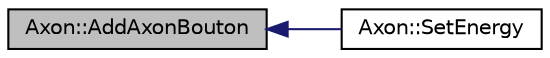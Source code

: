 digraph "Axon::AddAxonBouton"
{
  edge [fontname="Helvetica",fontsize="10",labelfontname="Helvetica",labelfontsize="10"];
  node [fontname="Helvetica",fontsize="10",shape=record];
  rankdir="LR";
  Node1 [label="Axon::AddAxonBouton",height=0.2,width=0.4,color="black", fillcolor="grey75", style="filled", fontcolor="black"];
  Node1 -> Node2 [dir="back",color="midnightblue",fontsize="10",style="solid"];
  Node2 [label="Axon::SetEnergy",height=0.2,width=0.4,color="black", fillcolor="white", style="filled",URL="$class_axon.html#a5e3edb831099d5abc1d593132118dc3b"];
}
